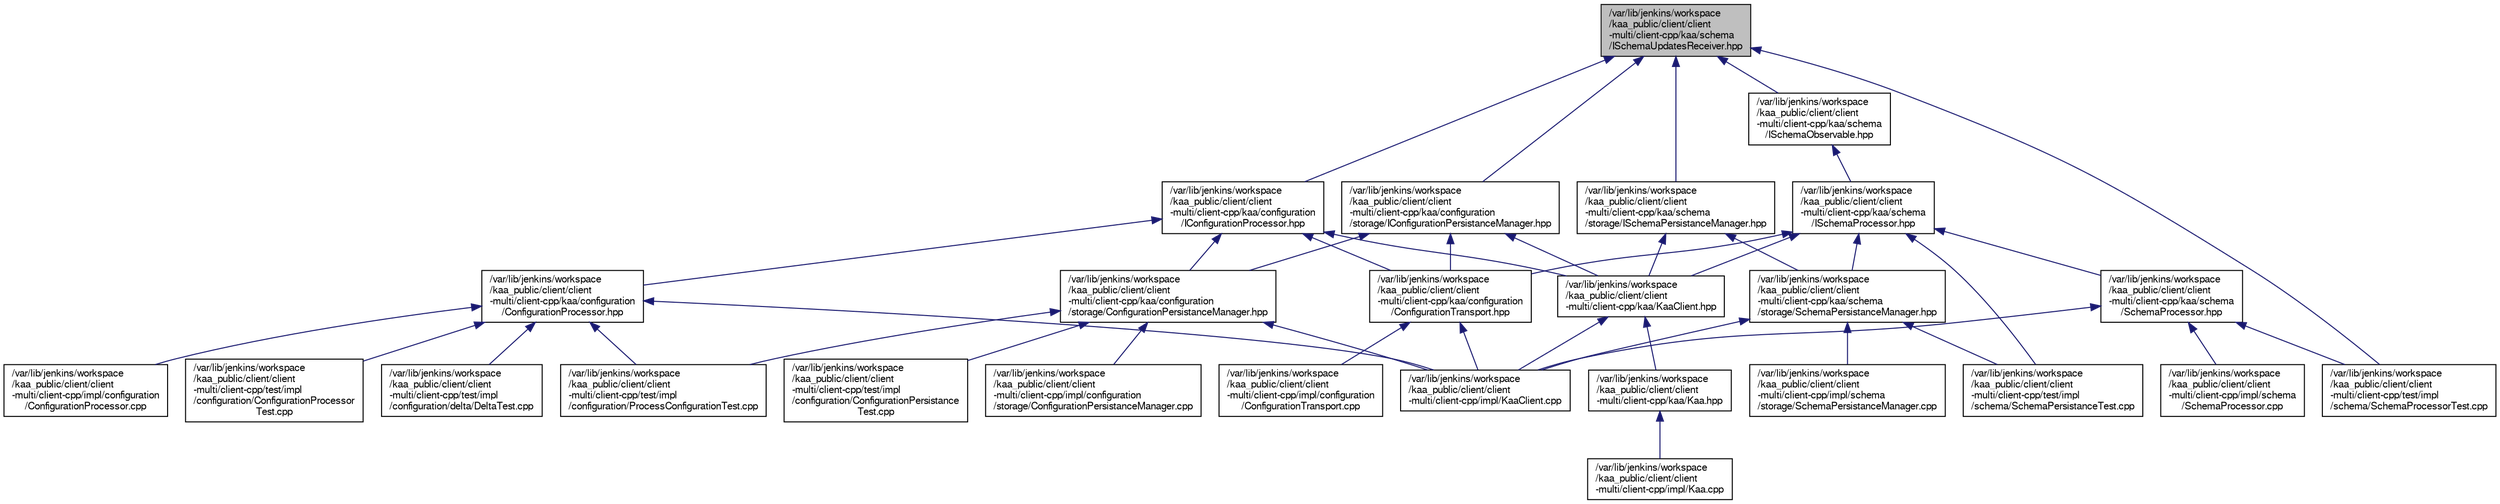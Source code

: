 digraph "/var/lib/jenkins/workspace/kaa_public/client/client-multi/client-cpp/kaa/schema/ISchemaUpdatesReceiver.hpp"
{
  bgcolor="transparent";
  edge [fontname="FreeSans",fontsize="10",labelfontname="FreeSans",labelfontsize="10"];
  node [fontname="FreeSans",fontsize="10",shape=record];
  Node1 [label="/var/lib/jenkins/workspace\l/kaa_public/client/client\l-multi/client-cpp/kaa/schema\l/ISchemaUpdatesReceiver.hpp",height=0.2,width=0.4,color="black", fillcolor="grey75", style="filled" fontcolor="black"];
  Node1 -> Node2 [dir="back",color="midnightblue",fontsize="10",style="solid",fontname="FreeSans"];
  Node2 [label="/var/lib/jenkins/workspace\l/kaa_public/client/client\l-multi/client-cpp/kaa/configuration\l/IConfigurationProcessor.hpp",height=0.2,width=0.4,color="black",URL="$IConfigurationProcessor_8hpp.html"];
  Node2 -> Node3 [dir="back",color="midnightblue",fontsize="10",style="solid",fontname="FreeSans"];
  Node3 [label="/var/lib/jenkins/workspace\l/kaa_public/client/client\l-multi/client-cpp/kaa/configuration\l/ConfigurationProcessor.hpp",height=0.2,width=0.4,color="black",URL="$ConfigurationProcessor_8hpp.html"];
  Node3 -> Node4 [dir="back",color="midnightblue",fontsize="10",style="solid",fontname="FreeSans"];
  Node4 [label="/var/lib/jenkins/workspace\l/kaa_public/client/client\l-multi/client-cpp/impl/configuration\l/ConfigurationProcessor.cpp",height=0.2,width=0.4,color="black",URL="$ConfigurationProcessor_8cpp.html"];
  Node3 -> Node5 [dir="back",color="midnightblue",fontsize="10",style="solid",fontname="FreeSans"];
  Node5 [label="/var/lib/jenkins/workspace\l/kaa_public/client/client\l-multi/client-cpp/impl/KaaClient.cpp",height=0.2,width=0.4,color="black",URL="$KaaClient_8cpp.html"];
  Node3 -> Node6 [dir="back",color="midnightblue",fontsize="10",style="solid",fontname="FreeSans"];
  Node6 [label="/var/lib/jenkins/workspace\l/kaa_public/client/client\l-multi/client-cpp/test/impl\l/configuration/ConfigurationProcessor\lTest.cpp",height=0.2,width=0.4,color="black",URL="$ConfigurationProcessorTest_8cpp.html"];
  Node3 -> Node7 [dir="back",color="midnightblue",fontsize="10",style="solid",fontname="FreeSans"];
  Node7 [label="/var/lib/jenkins/workspace\l/kaa_public/client/client\l-multi/client-cpp/test/impl\l/configuration/delta/DeltaTest.cpp",height=0.2,width=0.4,color="black",URL="$DeltaTest_8cpp.html"];
  Node3 -> Node8 [dir="back",color="midnightblue",fontsize="10",style="solid",fontname="FreeSans"];
  Node8 [label="/var/lib/jenkins/workspace\l/kaa_public/client/client\l-multi/client-cpp/test/impl\l/configuration/ProcessConfigurationTest.cpp",height=0.2,width=0.4,color="black",URL="$ProcessConfigurationTest_8cpp.html"];
  Node2 -> Node9 [dir="back",color="midnightblue",fontsize="10",style="solid",fontname="FreeSans"];
  Node9 [label="/var/lib/jenkins/workspace\l/kaa_public/client/client\l-multi/client-cpp/kaa/configuration\l/ConfigurationTransport.hpp",height=0.2,width=0.4,color="black",URL="$ConfigurationTransport_8hpp.html"];
  Node9 -> Node10 [dir="back",color="midnightblue",fontsize="10",style="solid",fontname="FreeSans"];
  Node10 [label="/var/lib/jenkins/workspace\l/kaa_public/client/client\l-multi/client-cpp/impl/configuration\l/ConfigurationTransport.cpp",height=0.2,width=0.4,color="black",URL="$ConfigurationTransport_8cpp.html"];
  Node9 -> Node5 [dir="back",color="midnightblue",fontsize="10",style="solid",fontname="FreeSans"];
  Node2 -> Node11 [dir="back",color="midnightblue",fontsize="10",style="solid",fontname="FreeSans"];
  Node11 [label="/var/lib/jenkins/workspace\l/kaa_public/client/client\l-multi/client-cpp/kaa/configuration\l/storage/ConfigurationPersistanceManager.hpp",height=0.2,width=0.4,color="black",URL="$ConfigurationPersistanceManager_8hpp.html"];
  Node11 -> Node12 [dir="back",color="midnightblue",fontsize="10",style="solid",fontname="FreeSans"];
  Node12 [label="/var/lib/jenkins/workspace\l/kaa_public/client/client\l-multi/client-cpp/impl/configuration\l/storage/ConfigurationPersistanceManager.cpp",height=0.2,width=0.4,color="black",URL="$ConfigurationPersistanceManager_8cpp.html"];
  Node11 -> Node5 [dir="back",color="midnightblue",fontsize="10",style="solid",fontname="FreeSans"];
  Node11 -> Node13 [dir="back",color="midnightblue",fontsize="10",style="solid",fontname="FreeSans"];
  Node13 [label="/var/lib/jenkins/workspace\l/kaa_public/client/client\l-multi/client-cpp/test/impl\l/configuration/ConfigurationPersistance\lTest.cpp",height=0.2,width=0.4,color="black",URL="$ConfigurationPersistanceTest_8cpp.html"];
  Node11 -> Node8 [dir="back",color="midnightblue",fontsize="10",style="solid",fontname="FreeSans"];
  Node2 -> Node14 [dir="back",color="midnightblue",fontsize="10",style="solid",fontname="FreeSans"];
  Node14 [label="/var/lib/jenkins/workspace\l/kaa_public/client/client\l-multi/client-cpp/kaa/KaaClient.hpp",height=0.2,width=0.4,color="black",URL="$KaaClient_8hpp.html"];
  Node14 -> Node15 [dir="back",color="midnightblue",fontsize="10",style="solid",fontname="FreeSans"];
  Node15 [label="/var/lib/jenkins/workspace\l/kaa_public/client/client\l-multi/client-cpp/kaa/Kaa.hpp",height=0.2,width=0.4,color="black",URL="$Kaa_8hpp.html"];
  Node15 -> Node16 [dir="back",color="midnightblue",fontsize="10",style="solid",fontname="FreeSans"];
  Node16 [label="/var/lib/jenkins/workspace\l/kaa_public/client/client\l-multi/client-cpp/impl/Kaa.cpp",height=0.2,width=0.4,color="black",URL="$Kaa_8cpp.html"];
  Node14 -> Node5 [dir="back",color="midnightblue",fontsize="10",style="solid",fontname="FreeSans"];
  Node1 -> Node17 [dir="back",color="midnightblue",fontsize="10",style="solid",fontname="FreeSans"];
  Node17 [label="/var/lib/jenkins/workspace\l/kaa_public/client/client\l-multi/client-cpp/kaa/configuration\l/storage/IConfigurationPersistanceManager.hpp",height=0.2,width=0.4,color="black",URL="$IConfigurationPersistanceManager_8hpp.html"];
  Node17 -> Node9 [dir="back",color="midnightblue",fontsize="10",style="solid",fontname="FreeSans"];
  Node17 -> Node11 [dir="back",color="midnightblue",fontsize="10",style="solid",fontname="FreeSans"];
  Node17 -> Node14 [dir="back",color="midnightblue",fontsize="10",style="solid",fontname="FreeSans"];
  Node1 -> Node18 [dir="back",color="midnightblue",fontsize="10",style="solid",fontname="FreeSans"];
  Node18 [label="/var/lib/jenkins/workspace\l/kaa_public/client/client\l-multi/client-cpp/kaa/schema\l/ISchemaObservable.hpp",height=0.2,width=0.4,color="black",URL="$ISchemaObservable_8hpp.html"];
  Node18 -> Node19 [dir="back",color="midnightblue",fontsize="10",style="solid",fontname="FreeSans"];
  Node19 [label="/var/lib/jenkins/workspace\l/kaa_public/client/client\l-multi/client-cpp/kaa/schema\l/ISchemaProcessor.hpp",height=0.2,width=0.4,color="black",URL="$ISchemaProcessor_8hpp.html"];
  Node19 -> Node9 [dir="back",color="midnightblue",fontsize="10",style="solid",fontname="FreeSans"];
  Node19 -> Node14 [dir="back",color="midnightblue",fontsize="10",style="solid",fontname="FreeSans"];
  Node19 -> Node20 [dir="back",color="midnightblue",fontsize="10",style="solid",fontname="FreeSans"];
  Node20 [label="/var/lib/jenkins/workspace\l/kaa_public/client/client\l-multi/client-cpp/kaa/schema\l/SchemaProcessor.hpp",height=0.2,width=0.4,color="black",URL="$SchemaProcessor_8hpp.html"];
  Node20 -> Node5 [dir="back",color="midnightblue",fontsize="10",style="solid",fontname="FreeSans"];
  Node20 -> Node21 [dir="back",color="midnightblue",fontsize="10",style="solid",fontname="FreeSans"];
  Node21 [label="/var/lib/jenkins/workspace\l/kaa_public/client/client\l-multi/client-cpp/impl/schema\l/SchemaProcessor.cpp",height=0.2,width=0.4,color="black",URL="$SchemaProcessor_8cpp.html"];
  Node20 -> Node22 [dir="back",color="midnightblue",fontsize="10",style="solid",fontname="FreeSans"];
  Node22 [label="/var/lib/jenkins/workspace\l/kaa_public/client/client\l-multi/client-cpp/test/impl\l/schema/SchemaProcessorTest.cpp",height=0.2,width=0.4,color="black",URL="$SchemaProcessorTest_8cpp.html"];
  Node19 -> Node23 [dir="back",color="midnightblue",fontsize="10",style="solid",fontname="FreeSans"];
  Node23 [label="/var/lib/jenkins/workspace\l/kaa_public/client/client\l-multi/client-cpp/kaa/schema\l/storage/SchemaPersistanceManager.hpp",height=0.2,width=0.4,color="black",URL="$SchemaPersistanceManager_8hpp.html"];
  Node23 -> Node5 [dir="back",color="midnightblue",fontsize="10",style="solid",fontname="FreeSans"];
  Node23 -> Node24 [dir="back",color="midnightblue",fontsize="10",style="solid",fontname="FreeSans"];
  Node24 [label="/var/lib/jenkins/workspace\l/kaa_public/client/client\l-multi/client-cpp/impl/schema\l/storage/SchemaPersistanceManager.cpp",height=0.2,width=0.4,color="black",URL="$SchemaPersistanceManager_8cpp.html"];
  Node23 -> Node25 [dir="back",color="midnightblue",fontsize="10",style="solid",fontname="FreeSans"];
  Node25 [label="/var/lib/jenkins/workspace\l/kaa_public/client/client\l-multi/client-cpp/test/impl\l/schema/SchemaPersistanceTest.cpp",height=0.2,width=0.4,color="black",URL="$SchemaPersistanceTest_8cpp.html"];
  Node19 -> Node25 [dir="back",color="midnightblue",fontsize="10",style="solid",fontname="FreeSans"];
  Node1 -> Node26 [dir="back",color="midnightblue",fontsize="10",style="solid",fontname="FreeSans"];
  Node26 [label="/var/lib/jenkins/workspace\l/kaa_public/client/client\l-multi/client-cpp/kaa/schema\l/storage/ISchemaPersistanceManager.hpp",height=0.2,width=0.4,color="black",URL="$ISchemaPersistanceManager_8hpp.html"];
  Node26 -> Node14 [dir="back",color="midnightblue",fontsize="10",style="solid",fontname="FreeSans"];
  Node26 -> Node23 [dir="back",color="midnightblue",fontsize="10",style="solid",fontname="FreeSans"];
  Node1 -> Node22 [dir="back",color="midnightblue",fontsize="10",style="solid",fontname="FreeSans"];
}
